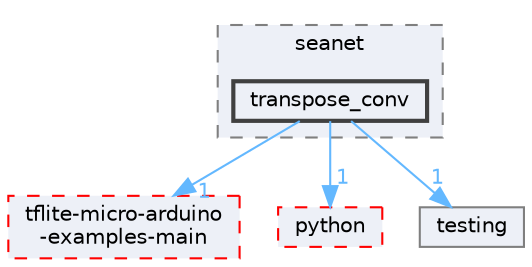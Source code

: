 digraph "Arduino/GetStartedWithMachineLearningOnArduino/tflite-micro-main/tensorflow/lite/micro/integration_tests/seanet/transpose_conv"
{
 // LATEX_PDF_SIZE
  bgcolor="transparent";
  edge [fontname=Helvetica,fontsize=10,labelfontname=Helvetica,labelfontsize=10];
  node [fontname=Helvetica,fontsize=10,shape=box,height=0.2,width=0.4];
  compound=true
  subgraph clusterdir_c2a8424ad1b2692772d6be1ab7d91175 {
    graph [ bgcolor="#edf0f7", pencolor="grey50", label="seanet", fontname=Helvetica,fontsize=10 style="filled,dashed", URL="dir_c2a8424ad1b2692772d6be1ab7d91175.html",tooltip=""]
  dir_70296f90dbf75a6c78d836612cd2ac35 [label="transpose_conv", fillcolor="#edf0f7", color="grey25", style="filled,bold", URL="dir_70296f90dbf75a6c78d836612cd2ac35.html",tooltip=""];
  }
  dir_0d2ed21f8b79a9b0d8abfa821a489de0 [label="tflite-micro-arduino\l-examples-main", fillcolor="#edf0f7", color="red", style="filled,dashed", URL="dir_0d2ed21f8b79a9b0d8abfa821a489de0.html",tooltip=""];
  dir_1b776bd1e52f39eb838df75cc6a7644c [label="python", fillcolor="#edf0f7", color="red", style="filled,dashed", URL="dir_1b776bd1e52f39eb838df75cc6a7644c.html",tooltip=""];
  dir_470971d43bc71e7f55bec04deac8e7a7 [label="testing", fillcolor="#edf0f7", color="grey50", style="filled", URL="dir_470971d43bc71e7f55bec04deac8e7a7.html",tooltip=""];
  dir_70296f90dbf75a6c78d836612cd2ac35->dir_0d2ed21f8b79a9b0d8abfa821a489de0 [headlabel="1", labeldistance=1.5 headhref="dir_000353_000335.html" href="dir_000353_000335.html" color="steelblue1" fontcolor="steelblue1"];
  dir_70296f90dbf75a6c78d836612cd2ac35->dir_1b776bd1e52f39eb838df75cc6a7644c [headlabel="1", labeldistance=1.5 headhref="dir_000353_000251.html" href="dir_000353_000251.html" color="steelblue1" fontcolor="steelblue1"];
  dir_70296f90dbf75a6c78d836612cd2ac35->dir_470971d43bc71e7f55bec04deac8e7a7 [headlabel="1", labeldistance=1.5 headhref="dir_000353_000328.html" href="dir_000353_000328.html" color="steelblue1" fontcolor="steelblue1"];
}

